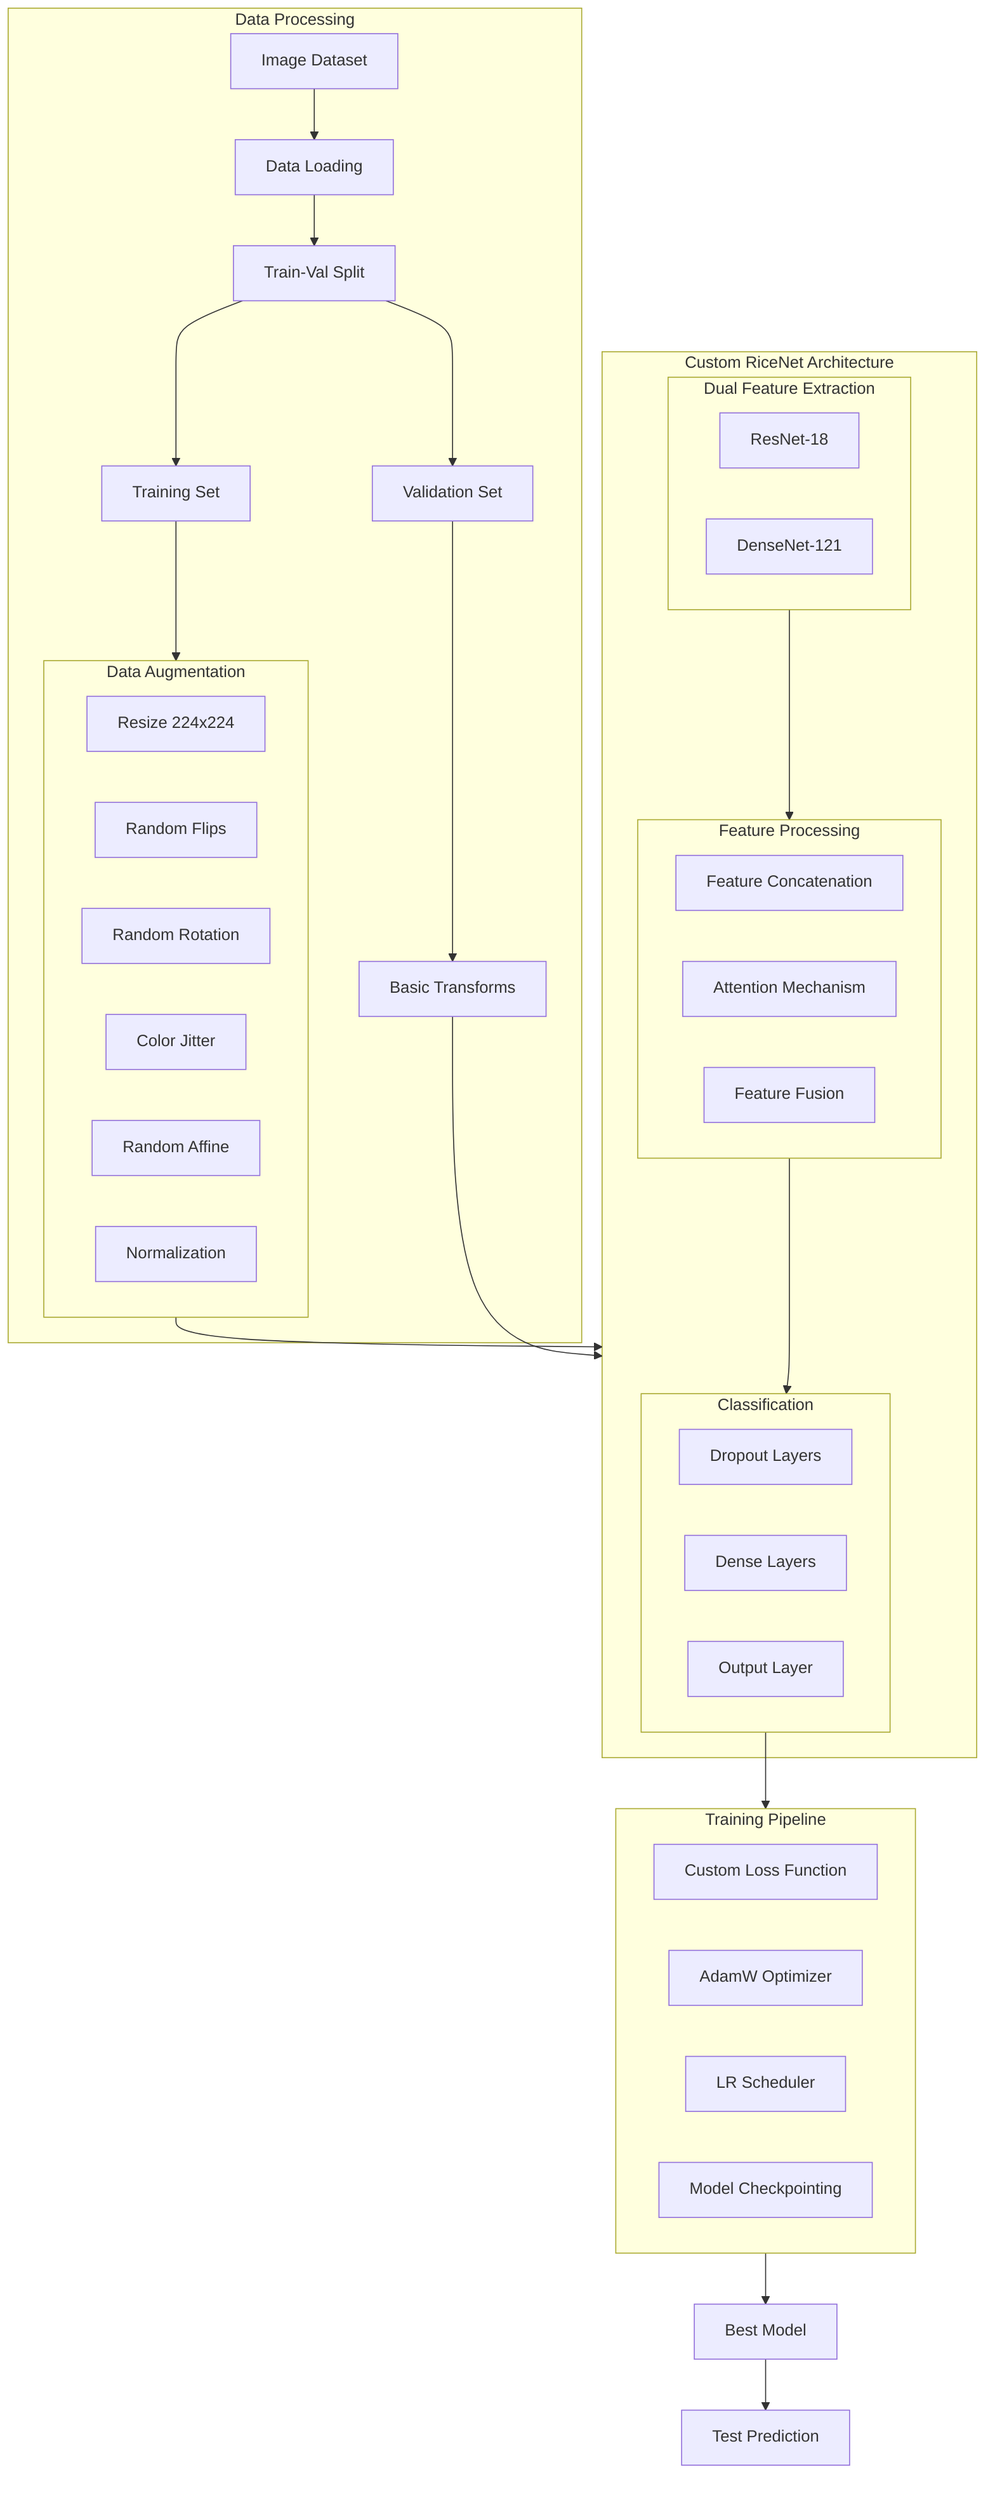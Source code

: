 flowchart TB
    subgraph Data["Data Processing"]
        A[Image Dataset] --> B[Data Loading]
        B --> C[Train-Val Split]
        C --> D1[Training Set]
        C --> D2[Validation Set]
        
        subgraph Augmentation["Data Augmentation"]
            E1[Resize 224x224]
            E2[Random Flips]
            E3[Random Rotation]
            E4[Color Jitter]
            E5[Random Affine]
            E6[Normalization]
        end
        
        D1 --> Augmentation
        D2 --> F[Basic Transforms]
    end

    subgraph Model["Custom RiceNet Architecture"]
        direction TB
        subgraph FeatureExtraction["Dual Feature Extraction"]
            H1[ResNet-18] 
            H2[DenseNet-121]
        end
        
        subgraph Processing["Feature Processing"]
            I[Feature Concatenation]
            J[Attention Mechanism]
            K[Feature Fusion]
        end
        
        subgraph Classification["Classification"]
            L1[Dropout Layers]
            L2[Dense Layers]
            M[Output Layer]
        end
    end

    subgraph Training["Training Pipeline"]
        N[Custom Loss Function]
        O[AdamW Optimizer]
        P[LR Scheduler]
        Q[Model Checkpointing]
    end

    Augmentation --> Model
    F --> Model
    
    FeatureExtraction --> Processing
    Processing --> Classification
    Classification --> Training
    
    Training --> R[Best Model]
    R --> S[Test Prediction]